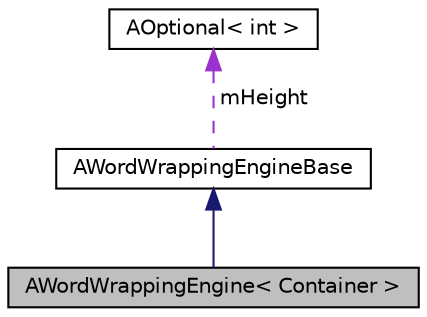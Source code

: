 digraph "AWordWrappingEngine&lt; Container &gt;"
{
 // LATEX_PDF_SIZE
  edge [fontname="Helvetica",fontsize="10",labelfontname="Helvetica",labelfontsize="10"];
  node [fontname="Helvetica",fontsize="10",shape=record];
  Node1 [label="AWordWrappingEngine\< Container \>",height=0.2,width=0.4,color="black", fillcolor="grey75", style="filled", fontcolor="black",tooltip=" "];
  Node2 -> Node1 [dir="back",color="midnightblue",fontsize="10",style="solid",fontname="Helvetica"];
  Node2 [label="AWordWrappingEngineBase",height=0.2,width=0.4,color="black", fillcolor="white", style="filled",URL="$classAWordWrappingEngineBase.html",tooltip=" "];
  Node3 -> Node2 [dir="back",color="darkorchid3",fontsize="10",style="dashed",label=" mHeight" ,fontname="Helvetica"];
  Node3 [label="AOptional\< int \>",height=0.2,width=0.4,color="black", fillcolor="white", style="filled",URL="$classAOptional.html",tooltip=" "];
}
